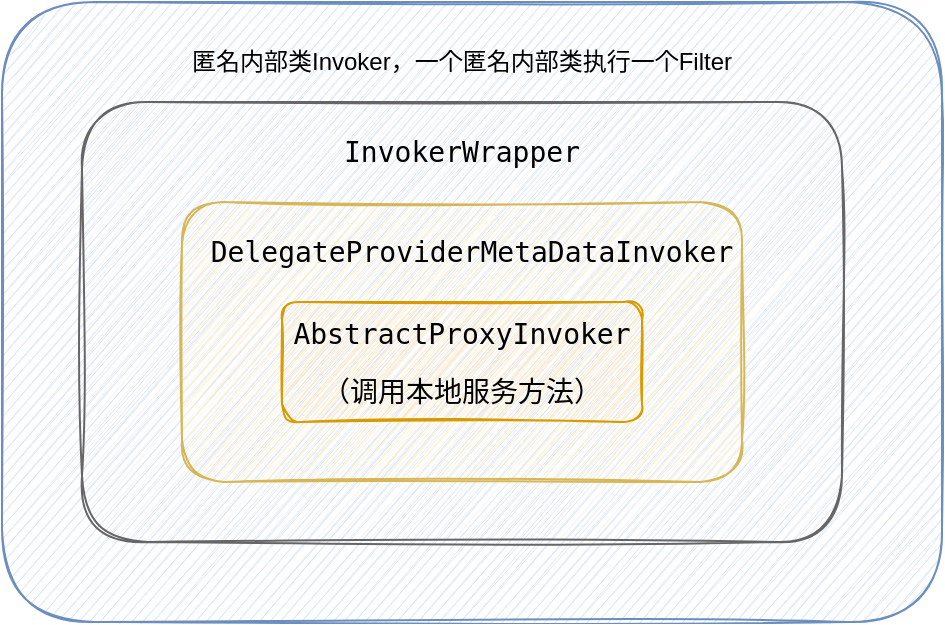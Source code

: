<mxfile version="13.9.7" type="github">
  <diagram id="PEaXwJb2kLWRihi0_zSz" name="Page-1">
    <mxGraphModel dx="868" dy="450" grid="1" gridSize="10" guides="1" tooltips="1" connect="1" arrows="1" fold="1" page="1" pageScale="1" pageWidth="827" pageHeight="1169" math="0" shadow="0">
      <root>
        <mxCell id="0" />
        <mxCell id="1" parent="0" />
        <mxCell id="Z4gu3PCcdylCU9HVwgt0-7" value="" style="rounded=1;whiteSpace=wrap;html=1;fillColor=#dae8fc;strokeColor=#6c8ebf;shadow=0;sketch=1;" vertex="1" parent="1">
          <mxGeometry x="100" y="30" width="470" height="310" as="geometry" />
        </mxCell>
        <mxCell id="Z4gu3PCcdylCU9HVwgt0-6" value="" style="rounded=1;whiteSpace=wrap;html=1;fillColor=#f5f5f5;strokeColor=#666666;fontColor=#333333;sketch=1;" vertex="1" parent="1">
          <mxGeometry x="140" y="80" width="380" height="220" as="geometry" />
        </mxCell>
        <mxCell id="Z4gu3PCcdylCU9HVwgt0-2" value="" style="rounded=1;whiteSpace=wrap;html=1;fillColor=#fff2cc;strokeColor=#d6b656;sketch=1;" vertex="1" parent="1">
          <mxGeometry x="190" y="130" width="280" height="140" as="geometry" />
        </mxCell>
        <mxCell id="Z4gu3PCcdylCU9HVwgt0-1" value="&lt;pre&gt;&lt;font style=&quot;font-size: 14px&quot;&gt;AbstractProxyInvoker&lt;/font&gt;&lt;/pre&gt;&lt;pre&gt;&lt;font style=&quot;font-size: 14px&quot;&gt;（调用本地服务方法）&lt;/font&gt;&lt;/pre&gt;" style="rounded=1;whiteSpace=wrap;html=1;fillColor=#ffe6cc;strokeColor=#d79b00;sketch=1;" vertex="1" parent="1">
          <mxGeometry x="240" y="180" width="180" height="60" as="geometry" />
        </mxCell>
        <mxCell id="Z4gu3PCcdylCU9HVwgt0-3" value="&lt;pre&gt;&lt;font style=&quot;font-size: 14px&quot;&gt;DelegateProviderMetaDataInvoker&lt;/font&gt;&lt;/pre&gt;" style="text;html=1;strokeColor=none;fillColor=none;align=center;verticalAlign=middle;whiteSpace=wrap;rounded=0;" vertex="1" parent="1">
          <mxGeometry x="220" y="140" width="230" height="30" as="geometry" />
        </mxCell>
        <mxCell id="Z4gu3PCcdylCU9HVwgt0-8" value="&lt;pre&gt;&lt;font style=&quot;font-size: 14px&quot;&gt;InvokerWrapper&lt;/font&gt;&lt;/pre&gt;" style="text;html=1;strokeColor=none;fillColor=none;align=center;verticalAlign=middle;whiteSpace=wrap;rounded=0;" vertex="1" parent="1">
          <mxGeometry x="270" y="90" width="120" height="30" as="geometry" />
        </mxCell>
        <mxCell id="Z4gu3PCcdylCU9HVwgt0-10" value="匿名内部类Invoker，一个匿名内部类执行一个Filter" style="text;html=1;strokeColor=none;fillColor=none;align=center;verticalAlign=middle;whiteSpace=wrap;rounded=0;" vertex="1" parent="1">
          <mxGeometry x="165" y="40" width="330" height="40" as="geometry" />
        </mxCell>
      </root>
    </mxGraphModel>
  </diagram>
</mxfile>
